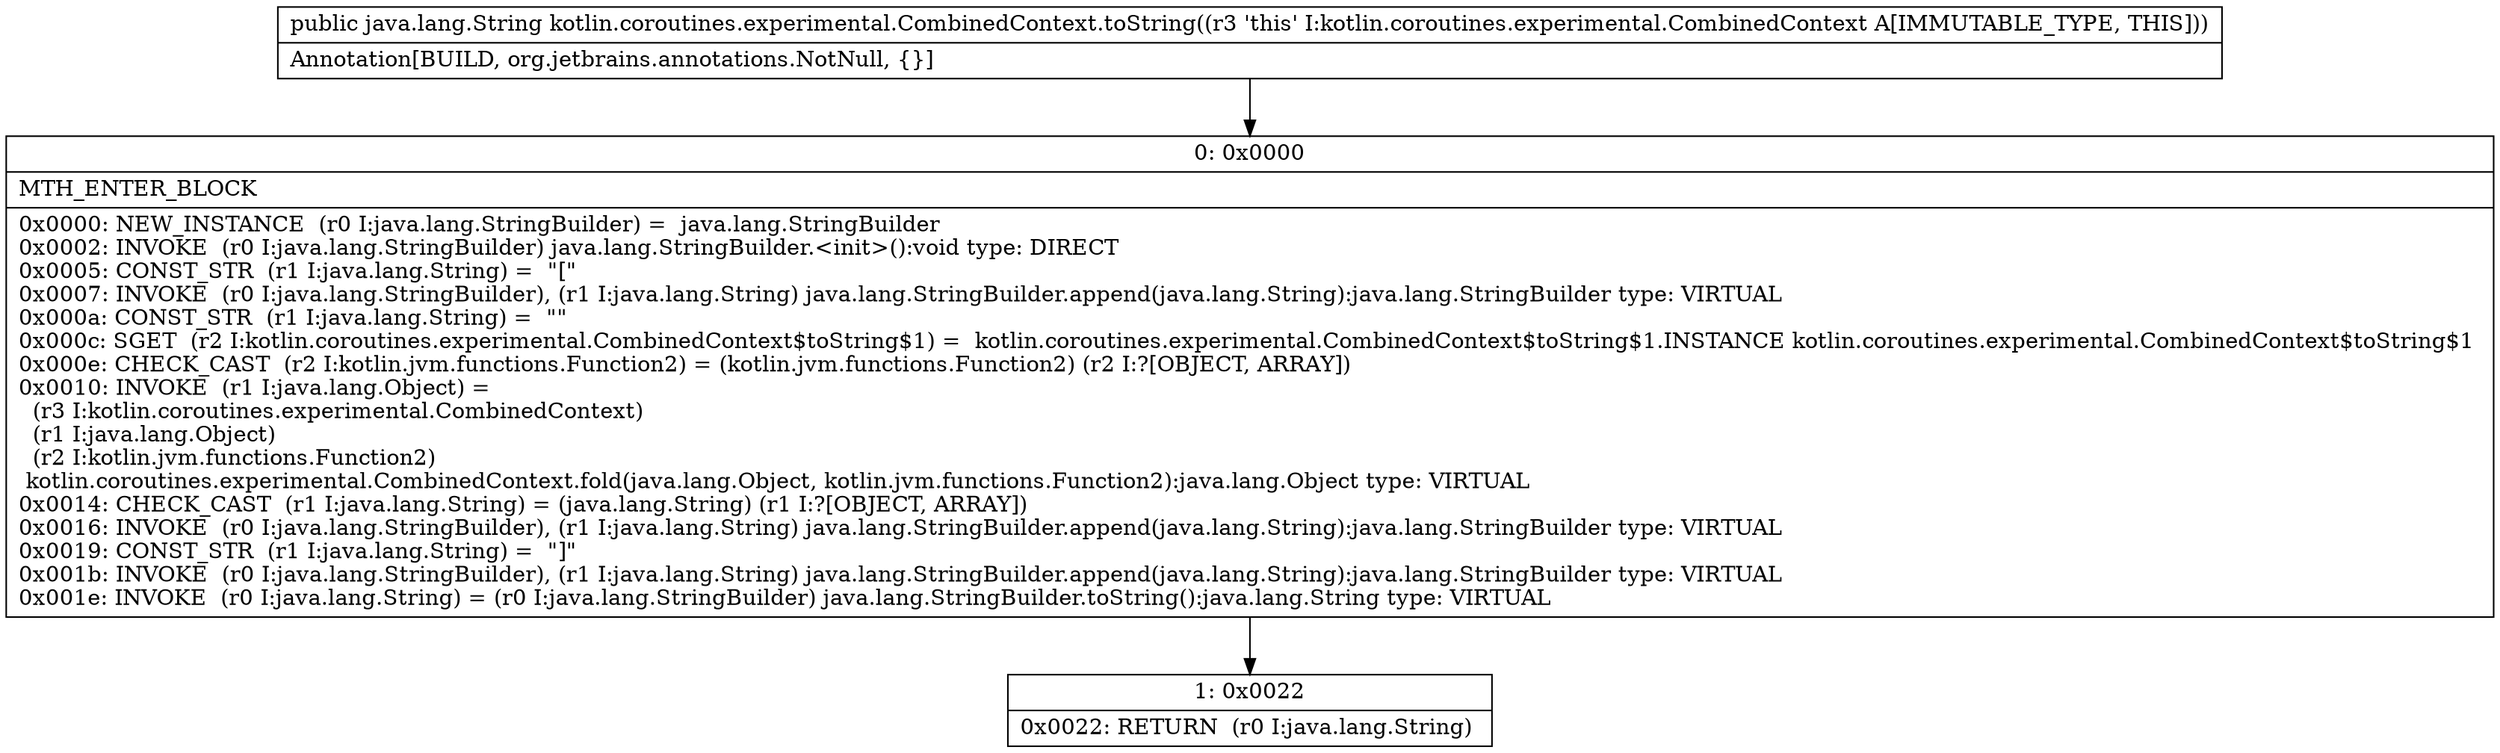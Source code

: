 digraph "CFG forkotlin.coroutines.experimental.CombinedContext.toString()Ljava\/lang\/String;" {
Node_0 [shape=record,label="{0\:\ 0x0000|MTH_ENTER_BLOCK\l|0x0000: NEW_INSTANCE  (r0 I:java.lang.StringBuilder) =  java.lang.StringBuilder \l0x0002: INVOKE  (r0 I:java.lang.StringBuilder) java.lang.StringBuilder.\<init\>():void type: DIRECT \l0x0005: CONST_STR  (r1 I:java.lang.String) =  \"[\" \l0x0007: INVOKE  (r0 I:java.lang.StringBuilder), (r1 I:java.lang.String) java.lang.StringBuilder.append(java.lang.String):java.lang.StringBuilder type: VIRTUAL \l0x000a: CONST_STR  (r1 I:java.lang.String) =  \"\" \l0x000c: SGET  (r2 I:kotlin.coroutines.experimental.CombinedContext$toString$1) =  kotlin.coroutines.experimental.CombinedContext$toString$1.INSTANCE kotlin.coroutines.experimental.CombinedContext$toString$1 \l0x000e: CHECK_CAST  (r2 I:kotlin.jvm.functions.Function2) = (kotlin.jvm.functions.Function2) (r2 I:?[OBJECT, ARRAY]) \l0x0010: INVOKE  (r1 I:java.lang.Object) = \l  (r3 I:kotlin.coroutines.experimental.CombinedContext)\l  (r1 I:java.lang.Object)\l  (r2 I:kotlin.jvm.functions.Function2)\l kotlin.coroutines.experimental.CombinedContext.fold(java.lang.Object, kotlin.jvm.functions.Function2):java.lang.Object type: VIRTUAL \l0x0014: CHECK_CAST  (r1 I:java.lang.String) = (java.lang.String) (r1 I:?[OBJECT, ARRAY]) \l0x0016: INVOKE  (r0 I:java.lang.StringBuilder), (r1 I:java.lang.String) java.lang.StringBuilder.append(java.lang.String):java.lang.StringBuilder type: VIRTUAL \l0x0019: CONST_STR  (r1 I:java.lang.String) =  \"]\" \l0x001b: INVOKE  (r0 I:java.lang.StringBuilder), (r1 I:java.lang.String) java.lang.StringBuilder.append(java.lang.String):java.lang.StringBuilder type: VIRTUAL \l0x001e: INVOKE  (r0 I:java.lang.String) = (r0 I:java.lang.StringBuilder) java.lang.StringBuilder.toString():java.lang.String type: VIRTUAL \l}"];
Node_1 [shape=record,label="{1\:\ 0x0022|0x0022: RETURN  (r0 I:java.lang.String) \l}"];
MethodNode[shape=record,label="{public java.lang.String kotlin.coroutines.experimental.CombinedContext.toString((r3 'this' I:kotlin.coroutines.experimental.CombinedContext A[IMMUTABLE_TYPE, THIS]))  | Annotation[BUILD, org.jetbrains.annotations.NotNull, \{\}]\l}"];
MethodNode -> Node_0;
Node_0 -> Node_1;
}

